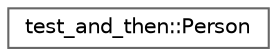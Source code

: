 digraph "类继承关系图"
{
 // LATEX_PDF_SIZE
  bgcolor="transparent";
  edge [fontname=Helvetica,fontsize=10,labelfontname=Helvetica,labelfontsize=10];
  node [fontname=Helvetica,fontsize=10,shape=box,height=0.2,width=0.4];
  rankdir="LR";
  Node0 [id="Node000000",label="test_and_then::Person",height=0.2,width=0.4,color="grey40", fillcolor="white", style="filled",URL="$structtest__and__then_1_1_person.html",tooltip=" "];
}
